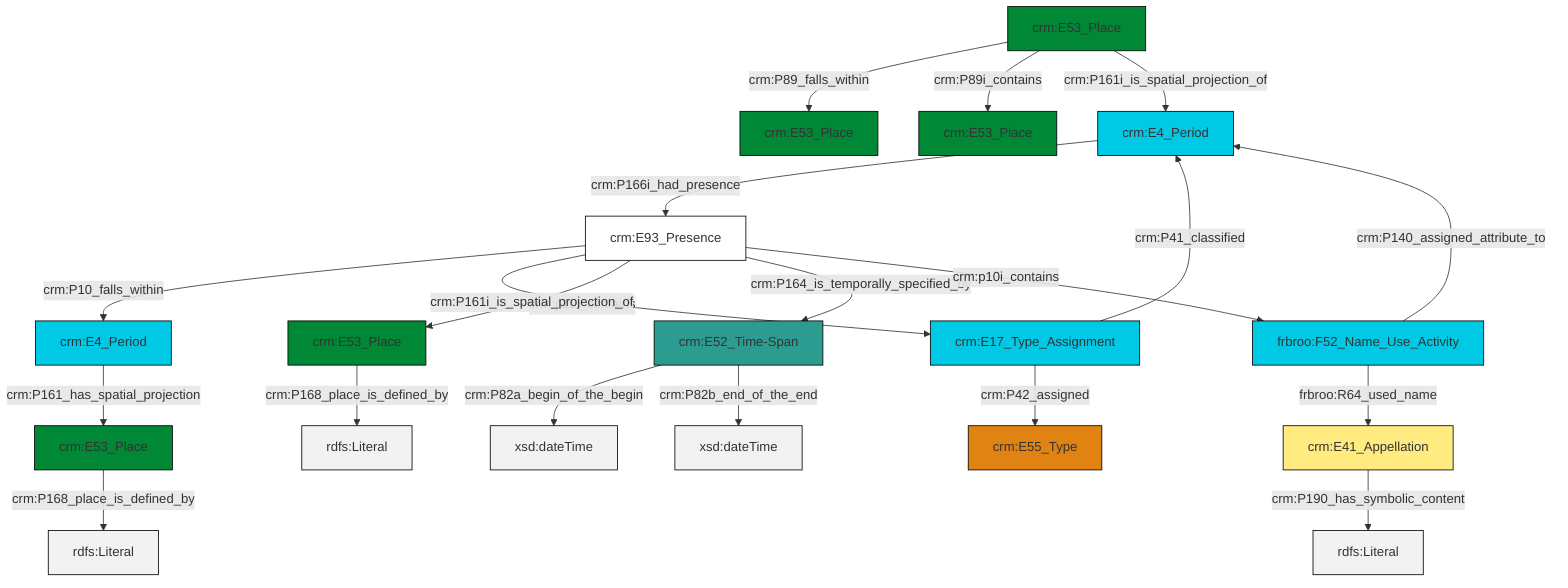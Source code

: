 graph TD
classDef Literal fill:#f2f2f2,stroke:#000000;
classDef CRM_Entity fill:#FFFFFF,stroke:#000000;
classDef Temporal_Entity fill:#00C9E6, stroke:#000000;
classDef Type fill:#E18312, stroke:#000000;
classDef Time-Span fill:#2C9C91, stroke:#000000;
classDef Appellation fill:#FFEB7F, stroke:#000000;
classDef Place fill:#008836, stroke:#000000;
classDef Persistent_Item fill:#B266B2, stroke:#000000;
classDef Conceptual_Object fill:#FFD700, stroke:#000000;
classDef Physical_Thing fill:#D2B48C, stroke:#000000;
classDef Actor fill:#f58aad, stroke:#000000;
classDef PC_Classes fill:#4ce600, stroke:#000000;
classDef Multi fill:#cccccc,stroke:#000000;

2["crm:E93_Presence"]:::CRM_Entity -->|crm:P10_falls_within| 3["crm:E4_Period"]:::Temporal_Entity
4["crm:E4_Period"]:::Temporal_Entity -->|crm:P166i_had_presence| 2["crm:E93_Presence"]:::CRM_Entity
5["crm:E52_Time-Span"]:::Time-Span -->|crm:P82a_begin_of_the_begin| 6[xsd:dateTime]:::Literal
2["crm:E93_Presence"]:::CRM_Entity -->|crm:p10i_contains| 7["crm:E17_Type_Assignment"]:::Temporal_Entity
2["crm:E93_Presence"]:::CRM_Entity -->|crm:P161i_is_spatial_projection_of| 8["crm:E53_Place"]:::Place
0["crm:E53_Place"]:::Place -->|crm:P89_falls_within| 9["crm:E53_Place"]:::Place
3["crm:E4_Period"]:::Temporal_Entity -->|crm:P161_has_spatial_projection| 12["crm:E53_Place"]:::Place
17["crm:E41_Appellation"]:::Appellation -->|crm:P190_has_symbolic_content| 18[rdfs:Literal]:::Literal
7["crm:E17_Type_Assignment"]:::Temporal_Entity -->|crm:P42_assigned| 22["crm:E55_Type"]:::Type
15["frbroo:F52_Name_Use_Activity"]:::Temporal_Entity -->|frbroo:R64_used_name| 17["crm:E41_Appellation"]:::Appellation
12["crm:E53_Place"]:::Place -->|crm:P168_place_is_defined_by| 23[rdfs:Literal]:::Literal
2["crm:E93_Presence"]:::CRM_Entity -->|crm:P164_is_temporally_specified_by| 5["crm:E52_Time-Span"]:::Time-Span
5["crm:E52_Time-Span"]:::Time-Span -->|crm:P82b_end_of_the_end| 25[xsd:dateTime]:::Literal
2["crm:E93_Presence"]:::CRM_Entity -->|crm:p10i_contains| 15["frbroo:F52_Name_Use_Activity"]:::Temporal_Entity
15["frbroo:F52_Name_Use_Activity"]:::Temporal_Entity -->|crm:P140_assigned_attribute_to| 4["crm:E4_Period"]:::Temporal_Entity
7["crm:E17_Type_Assignment"]:::Temporal_Entity -->|crm:P41_classified| 4["crm:E4_Period"]:::Temporal_Entity
0["crm:E53_Place"]:::Place -->|crm:P89i_contains| 20["crm:E53_Place"]:::Place
0["crm:E53_Place"]:::Place -->|crm:P161i_is_spatial_projection_of| 4["crm:E4_Period"]:::Temporal_Entity
8["crm:E53_Place"]:::Place -->|crm:P168_place_is_defined_by| 30[rdfs:Literal]:::Literal